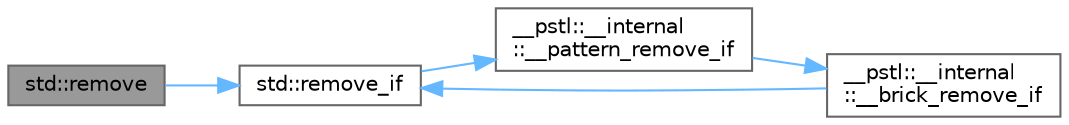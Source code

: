 digraph "std::remove"
{
 // LATEX_PDF_SIZE
  bgcolor="transparent";
  edge [fontname=Helvetica,fontsize=10,labelfontname=Helvetica,labelfontsize=10];
  node [fontname=Helvetica,fontsize=10,shape=box,height=0.2,width=0.4];
  rankdir="LR";
  Node1 [id="Node000001",label="std::remove",height=0.2,width=0.4,color="gray40", fillcolor="grey60", style="filled", fontcolor="black",tooltip=" "];
  Node1 -> Node2 [id="edge5_Node000001_Node000002",color="steelblue1",style="solid",tooltip=" "];
  Node2 [id="Node000002",label="std::remove_if",height=0.2,width=0.4,color="grey40", fillcolor="white", style="filled",URL="$namespacestd.html#af35a5645ec4634e402bf77d3edcaa908",tooltip=" "];
  Node2 -> Node3 [id="edge6_Node000002_Node000003",color="steelblue1",style="solid",tooltip=" "];
  Node3 [id="Node000003",label="__pstl::__internal\l::__pattern_remove_if",height=0.2,width=0.4,color="grey40", fillcolor="white", style="filled",URL="$namespace____pstl_1_1____internal.html#ab7a6c74a4cb2c2ee930c2da12b6cd686",tooltip=" "];
  Node3 -> Node4 [id="edge7_Node000003_Node000004",color="steelblue1",style="solid",tooltip=" "];
  Node4 [id="Node000004",label="__pstl::__internal\l::__brick_remove_if",height=0.2,width=0.4,color="grey40", fillcolor="white", style="filled",URL="$namespace____pstl_1_1____internal.html#acfc78209433e3b4840607a173bb5e75b",tooltip=" "];
  Node4 -> Node2 [id="edge8_Node000004_Node000002",color="steelblue1",style="solid",tooltip=" "];
}
